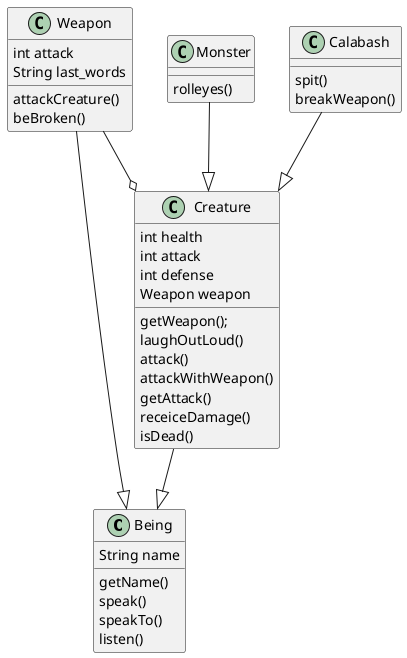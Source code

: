 @startuml characters

class Being{
    String name
    getName()
    speak()
    speakTo()
    listen()
}

class Weapon{
    int attack
    String last_words
    attackCreature()
    beBroken()
}
class Creature{
    int health
    int attack
    int defense
    Weapon weapon
    getWeapon();
    laughOutLoud()
    attack()
    attackWithWeapon()
    getAttack()
    receiceDamage()
    isDead()
}
class Monster{
    rolleyes()
}
class Calabash{
    spit()
    breakWeapon()
}
Creature --|> Being
Weapon --|> Being
Monster --|> Creature
Calabash--|> Creature
Weapon --o Creature

@enduml
